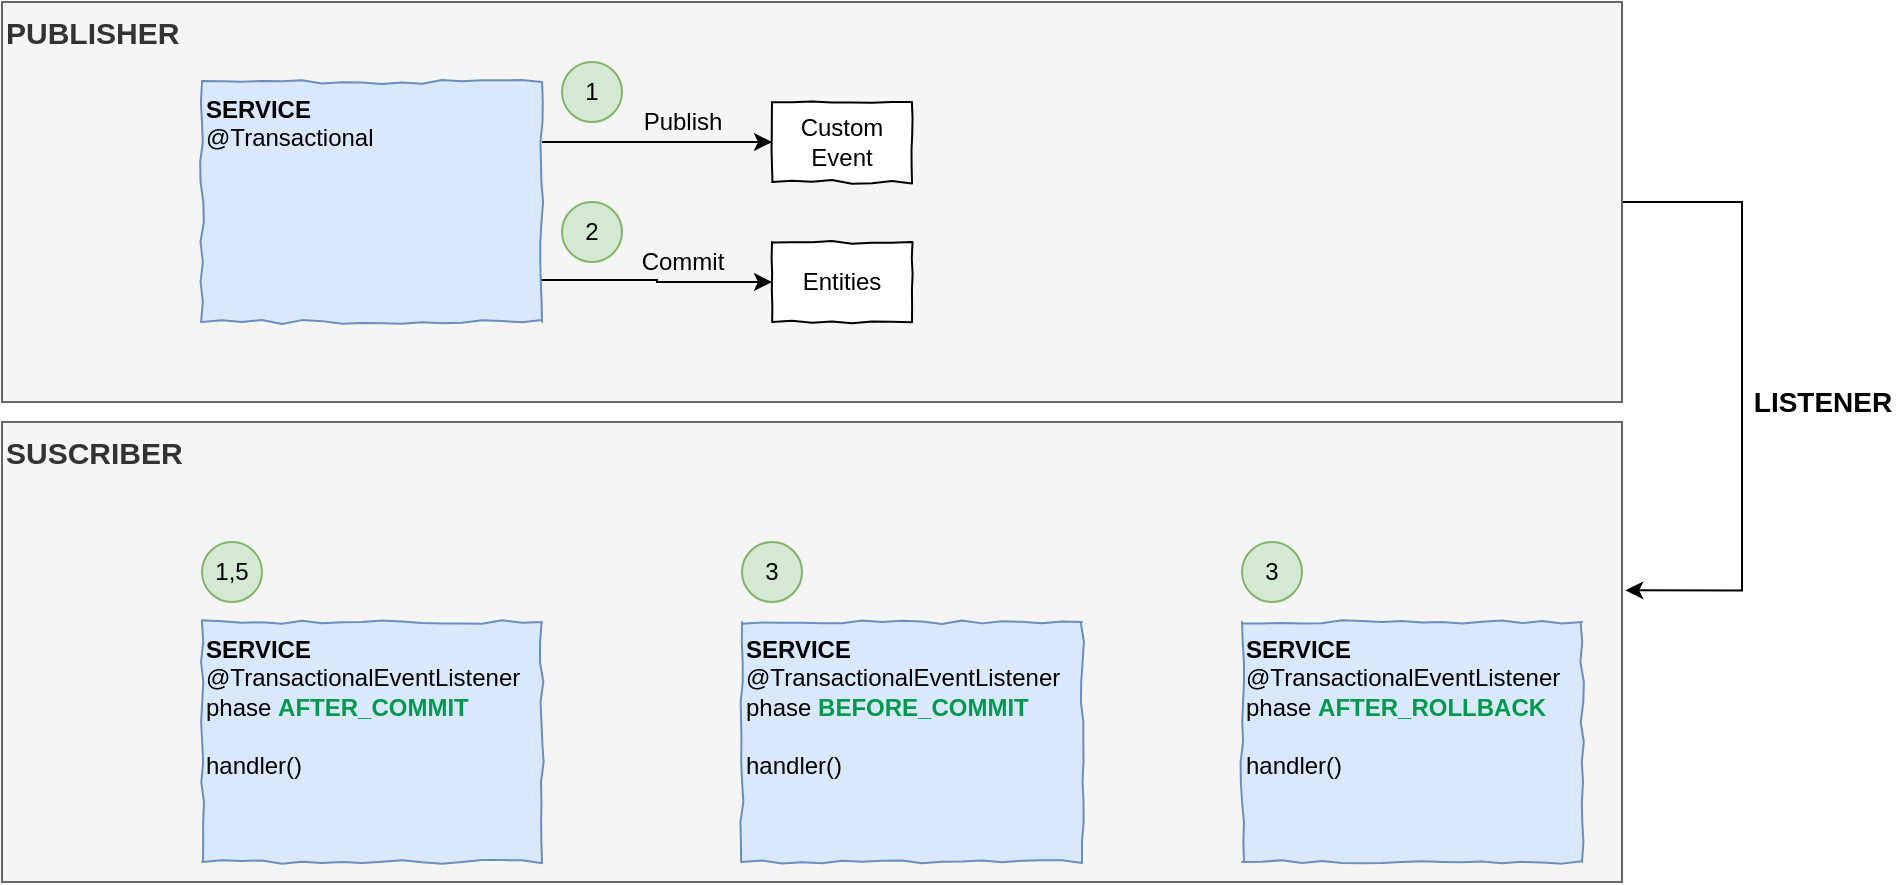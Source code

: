 <mxfile version="24.3.0" type="device" pages="3">
  <diagram id="5My9Dnoa8cWGaW5Ns8pS" name="schéma simplifié">
    <mxGraphModel dx="1050" dy="511" grid="1" gridSize="10" guides="1" tooltips="1" connect="1" arrows="1" fold="1" page="1" pageScale="1" pageWidth="827" pageHeight="1169" math="0" shadow="0">
      <root>
        <mxCell id="0" />
        <mxCell id="1" parent="0" />
        <mxCell id="6fRFTTkgYb_IorAgwNaO-18" style="edgeStyle=orthogonalEdgeStyle;rounded=0;orthogonalLoop=1;jettySize=auto;html=1;exitX=1;exitY=0.5;exitDx=0;exitDy=0;entryX=1.002;entryY=0.366;entryDx=0;entryDy=0;entryPerimeter=0;" parent="1" source="6fRFTTkgYb_IorAgwNaO-17" target="6fRFTTkgYb_IorAgwNaO-15" edge="1">
          <mxGeometry relative="1" as="geometry">
            <Array as="points">
              <mxPoint x="890" y="110" />
              <mxPoint x="890" y="304" />
            </Array>
          </mxGeometry>
        </mxCell>
        <mxCell id="6fRFTTkgYb_IorAgwNaO-17" value="&lt;div align=&quot;left&quot;&gt;&lt;font style=&quot;font-size: 15px&quot;&gt;&lt;b&gt;PUBLISHER&lt;/b&gt;&lt;/font&gt;&lt;/div&gt;" style="rounded=0;whiteSpace=wrap;html=1;fillColor=#f5f5f5;strokeColor=#666666;fontColor=#333333;align=left;verticalAlign=top;" parent="1" vertex="1">
          <mxGeometry x="20" y="10" width="810" height="200" as="geometry" />
        </mxCell>
        <mxCell id="6fRFTTkgYb_IorAgwNaO-15" value="&lt;div align=&quot;left&quot;&gt;&lt;font style=&quot;font-size: 15px&quot;&gt;&lt;b&gt;SUSCRIBER&lt;/b&gt;&lt;/font&gt;&lt;/div&gt;" style="rounded=0;whiteSpace=wrap;html=1;fillColor=#f5f5f5;strokeColor=#666666;fontColor=#333333;align=left;verticalAlign=top;" parent="1" vertex="1">
          <mxGeometry x="20" y="220" width="810" height="230" as="geometry" />
        </mxCell>
        <mxCell id="7iEgPXAXFmDGBgqWLZ2u-3" style="edgeStyle=orthogonalEdgeStyle;rounded=0;orthogonalLoop=1;jettySize=auto;html=1;exitX=1;exitY=0.25;exitDx=0;exitDy=0;" parent="1" source="7iEgPXAXFmDGBgqWLZ2u-1" edge="1">
          <mxGeometry relative="1" as="geometry">
            <mxPoint x="405" y="80" as="targetPoint" />
            <Array as="points" />
            <mxPoint x="335" y="80" as="sourcePoint" />
          </mxGeometry>
        </mxCell>
        <mxCell id="7iEgPXAXFmDGBgqWLZ2u-7" style="edgeStyle=orthogonalEdgeStyle;rounded=0;orthogonalLoop=1;jettySize=auto;html=1;exitX=0.994;exitY=0.825;exitDx=0;exitDy=0;entryX=0;entryY=0.5;entryDx=0;entryDy=0;exitPerimeter=0;" parent="1" source="7iEgPXAXFmDGBgqWLZ2u-1" target="7iEgPXAXFmDGBgqWLZ2u-6" edge="1">
          <mxGeometry relative="1" as="geometry">
            <mxPoint x="339.25" y="149.96" as="sourcePoint" />
          </mxGeometry>
        </mxCell>
        <mxCell id="7iEgPXAXFmDGBgqWLZ2u-1" value="&lt;div&gt;&lt;b&gt;SERVICE&lt;/b&gt;&lt;/div&gt;&lt;div&gt;@Transactional&lt;br&gt;&lt;/div&gt;" style="rounded=0;whiteSpace=wrap;html=1;verticalAlign=top;labelPosition=center;verticalLabelPosition=middle;align=left;comic=1;fillColor=#dae8fc;strokeColor=#6c8ebf;" parent="1" vertex="1">
          <mxGeometry x="120" y="50" width="170" height="120" as="geometry" />
        </mxCell>
        <mxCell id="7iEgPXAXFmDGBgqWLZ2u-4" value="Publish " style="text;html=1;align=center;verticalAlign=middle;resizable=0;points=[];autosize=1;" parent="1" vertex="1">
          <mxGeometry x="330" y="60" width="60" height="20" as="geometry" />
        </mxCell>
        <mxCell id="7iEgPXAXFmDGBgqWLZ2u-5" value="&lt;div align=&quot;center&quot;&gt;Custom&lt;/div&gt;&lt;div align=&quot;center&quot;&gt;Event&lt;/div&gt;" style="rounded=0;whiteSpace=wrap;html=1;comic=1;align=center;" parent="1" vertex="1">
          <mxGeometry x="405" y="60" width="70" height="40" as="geometry" />
        </mxCell>
        <mxCell id="7iEgPXAXFmDGBgqWLZ2u-6" value="Entities" style="rounded=0;whiteSpace=wrap;html=1;comic=1;align=center;" parent="1" vertex="1">
          <mxGeometry x="405" y="130" width="70" height="40" as="geometry" />
        </mxCell>
        <mxCell id="7iEgPXAXFmDGBgqWLZ2u-8" value="Commit" style="text;html=1;align=center;verticalAlign=middle;resizable=0;points=[];autosize=1;" parent="1" vertex="1">
          <mxGeometry x="330" y="130" width="60" height="20" as="geometry" />
        </mxCell>
        <mxCell id="6fRFTTkgYb_IorAgwNaO-1" value="&lt;div&gt;&lt;b&gt;SERVICE&lt;/b&gt;&lt;/div&gt;&lt;div&gt;@TransactionalEventListener&lt;/div&gt;&lt;div&gt;phase &lt;font color=&quot;#00994D&quot;&gt;&lt;b&gt;AFTER_COMMIT&lt;/b&gt;&lt;/font&gt;&lt;/div&gt;&lt;div&gt;&lt;br&gt;&lt;/div&gt;&lt;div&gt;handler()&lt;/div&gt;" style="rounded=0;whiteSpace=wrap;html=1;verticalAlign=top;labelPosition=center;verticalLabelPosition=middle;align=left;comic=1;fillColor=#dae8fc;strokeColor=#6c8ebf;" parent="1" vertex="1">
          <mxGeometry x="120" y="320" width="170" height="120" as="geometry" />
        </mxCell>
        <mxCell id="6fRFTTkgYb_IorAgwNaO-7" value="1" style="ellipse;whiteSpace=wrap;html=1;aspect=fixed;fillColor=#d5e8d4;strokeColor=#82b366;" parent="1" vertex="1">
          <mxGeometry x="300" y="40" width="30" height="30" as="geometry" />
        </mxCell>
        <mxCell id="6fRFTTkgYb_IorAgwNaO-8" value="&lt;div&gt;2&lt;/div&gt;" style="ellipse;whiteSpace=wrap;html=1;aspect=fixed;fillColor=#d5e8d4;strokeColor=#82b366;" parent="1" vertex="1">
          <mxGeometry x="300" y="110" width="30" height="30" as="geometry" />
        </mxCell>
        <mxCell id="6fRFTTkgYb_IorAgwNaO-9" value="&lt;div&gt;&lt;b&gt;SERVICE&lt;/b&gt;&lt;/div&gt;&lt;div&gt;@TransactionalEventListener&lt;/div&gt;&lt;div&gt;phase &lt;font color=&quot;#00994D&quot;&gt;&lt;b&gt;BEFORE_COMMIT&lt;/b&gt;&lt;/font&gt;&lt;/div&gt;&lt;div&gt;&lt;br&gt;&lt;/div&gt;&lt;div&gt;&lt;div&gt;handler()&lt;/div&gt;&lt;/div&gt;" style="rounded=0;whiteSpace=wrap;html=1;verticalAlign=top;labelPosition=center;verticalLabelPosition=middle;align=left;comic=1;fillColor=#dae8fc;strokeColor=#6c8ebf;" parent="1" vertex="1">
          <mxGeometry x="390" y="320" width="170" height="120" as="geometry" />
        </mxCell>
        <mxCell id="6fRFTTkgYb_IorAgwNaO-10" value="&lt;div&gt;&lt;b&gt;SERVICE&lt;/b&gt;&lt;/div&gt;&lt;div&gt;@TransactionalEventListener&lt;/div&gt;&lt;div&gt;phase &lt;b&gt;&lt;font color=&quot;#00994D&quot;&gt;AFTER_ROLLBACK&lt;/font&gt;&lt;/b&gt;&lt;/div&gt;&lt;div&gt;&lt;br&gt;&lt;/div&gt;&lt;div&gt;&lt;div&gt;handler()&lt;/div&gt;&lt;/div&gt;" style="rounded=0;whiteSpace=wrap;html=1;verticalAlign=top;labelPosition=center;verticalLabelPosition=middle;align=left;comic=1;fillColor=#dae8fc;strokeColor=#6c8ebf;" parent="1" vertex="1">
          <mxGeometry x="640" y="320" width="170" height="120" as="geometry" />
        </mxCell>
        <mxCell id="6fRFTTkgYb_IorAgwNaO-11" value="&lt;div&gt;1,5&lt;br&gt;&lt;/div&gt;" style="ellipse;whiteSpace=wrap;html=1;aspect=fixed;fillColor=#d5e8d4;strokeColor=#82b366;" parent="1" vertex="1">
          <mxGeometry x="120" y="280" width="30" height="30" as="geometry" />
        </mxCell>
        <mxCell id="6fRFTTkgYb_IorAgwNaO-12" value="&lt;div&gt;3&lt;br&gt;&lt;/div&gt;" style="ellipse;whiteSpace=wrap;html=1;aspect=fixed;fillColor=#d5e8d4;strokeColor=#82b366;" parent="1" vertex="1">
          <mxGeometry x="390" y="280" width="30" height="30" as="geometry" />
        </mxCell>
        <mxCell id="6fRFTTkgYb_IorAgwNaO-13" value="&lt;div&gt;3&lt;/div&gt;" style="ellipse;whiteSpace=wrap;html=1;aspect=fixed;fillColor=#d5e8d4;strokeColor=#82b366;" parent="1" vertex="1">
          <mxGeometry x="640" y="280" width="30" height="30" as="geometry" />
        </mxCell>
        <mxCell id="6fRFTTkgYb_IorAgwNaO-19" value="&lt;b&gt;&lt;font style=&quot;font-size: 14px&quot;&gt;LISTENER&lt;/font&gt;&lt;/b&gt;" style="text;html=1;align=center;verticalAlign=middle;resizable=0;points=[];autosize=1;" parent="1" vertex="1">
          <mxGeometry x="890" y="200" width="80" height="20" as="geometry" />
        </mxCell>
      </root>
    </mxGraphModel>
  </diagram>
  <diagram id="5aIdGscZxG9Mw_xRE3N1" name="schéma commons">
    <mxGraphModel dx="1877" dy="1680" grid="1" gridSize="10" guides="1" tooltips="1" connect="1" arrows="1" fold="1" page="1" pageScale="1" pageWidth="827" pageHeight="1169" math="0" shadow="0">
      <root>
        <mxCell id="Co6emxiKnrxvNXTTKmmr-0" />
        <mxCell id="Co6emxiKnrxvNXTTKmmr-1" parent="Co6emxiKnrxvNXTTKmmr-0" />
        <mxCell id="OpwPwvEnd3jWnngs8sU8-46" value="Ce sont les développeurs qui gèrent" style="html=1;fontSize=27;align=left;verticalAlign=top;fillColor=#f8cecc;strokeColor=#b85450;comic=1;" parent="Co6emxiKnrxvNXTTKmmr-1" vertex="1">
          <mxGeometry x="-630" y="-140" width="1640" height="1000" as="geometry" />
        </mxCell>
        <mxCell id="OpwPwvEnd3jWnngs8sU8-66" value="Projet Git 2" style="html=1;startSize=26;strokeColor=#6c8ebf;fillColor=#dae8fc;fontSize=24;align=left;verticalAlign=top;" parent="Co6emxiKnrxvNXTTKmmr-1" vertex="1">
          <mxGeometry x="50" y="-100" width="930" height="950" as="geometry" />
        </mxCell>
        <mxCell id="OpwPwvEnd3jWnngs8sU8-47" value="" style="group;comic=1;" parent="Co6emxiKnrxvNXTTKmmr-1" vertex="1" connectable="0">
          <mxGeometry x="500" y="450" width="450" height="390" as="geometry" />
        </mxCell>
        <mxCell id="OpwPwvEnd3jWnngs8sU8-44" value="&lt;div style=&quot;font-size: 24px;&quot; align=&quot;left&quot;&gt;C&#39;est Spring qui gère&lt;br style=&quot;font-size: 24px;&quot;&gt;&lt;/div&gt;" style="html=1;fontSize=24;align=left;verticalAlign=top;fillColor=#d5e8d4;strokeColor=#82b366;comic=1;" parent="OpwPwvEnd3jWnngs8sU8-47" vertex="1">
          <mxGeometry width="450" height="390" as="geometry" />
        </mxCell>
        <mxCell id="OpwPwvEnd3jWnngs8sU8-43" value="" style="group;comic=1;" parent="OpwPwvEnd3jWnngs8sU8-47" vertex="1" connectable="0">
          <mxGeometry x="40" y="50" width="400" height="309" as="geometry" />
        </mxCell>
        <mxCell id="OpwPwvEnd3jWnngs8sU8-3" value="subscriber" style="rounded=0;whiteSpace=wrap;html=1;fontSize=14;align=center;verticalAlign=top;fillColor=#fff2cc;strokeColor=#d6b656;comic=1;" parent="OpwPwvEnd3jWnngs8sU8-43" vertex="1">
          <mxGeometry width="400" height="309" as="geometry" />
        </mxCell>
        <mxCell id="OpwPwvEnd3jWnngs8sU8-9" value="EventSubscriberService" style="swimlane;fontStyle=1;align=center;verticalAlign=top;childLayout=stackLayout;horizontal=1;startSize=26;horizontalStack=0;resizeParent=1;resizeParentMax=0;resizeLast=0;collapsible=1;marginBottom=0;fontSize=14;fillColor=#dae8fc;strokeColor=#6c8ebf;comic=1;" parent="OpwPwvEnd3jWnngs8sU8-43" vertex="1">
          <mxGeometry x="30" y="53" width="340" height="182" as="geometry" />
        </mxCell>
        <mxCell id="OpwPwvEnd3jWnngs8sU8-12" value="+ handler(ConsumerSpringEvent event): void" style="text;strokeColor=#9673a6;fillColor=#e1d5e7;align=left;verticalAlign=top;spacingLeft=4;spacingRight=4;overflow=hidden;rotatable=0;points=[[0,0.5],[1,0.5]];portConstraint=eastwest;comic=1;" parent="OpwPwvEnd3jWnngs8sU8-9" vertex="1">
          <mxGeometry y="26" width="340" height="26" as="geometry" />
        </mxCell>
        <mxCell id="OpwPwvEnd3jWnngs8sU8-13" value="+ handler(FunctionSpringEvent event): void" style="text;strokeColor=#9673a6;fillColor=#e1d5e7;align=left;verticalAlign=top;spacingLeft=4;spacingRight=4;overflow=hidden;rotatable=0;points=[[0,0.5],[1,0.5]];portConstraint=eastwest;comic=1;" parent="OpwPwvEnd3jWnngs8sU8-9" vertex="1">
          <mxGeometry y="52" width="340" height="26" as="geometry" />
        </mxCell>
        <mxCell id="OpwPwvEnd3jWnngs8sU8-14" value="+ handler(SupplierSpringEvent event): Object" style="text;strokeColor=#9673a6;fillColor=#e1d5e7;align=left;verticalAlign=top;spacingLeft=4;spacingRight=4;overflow=hidden;rotatable=0;points=[[0,0.5],[1,0.5]];portConstraint=eastwest;comic=1;" parent="OpwPwvEnd3jWnngs8sU8-9" vertex="1">
          <mxGeometry y="78" width="340" height="26" as="geometry" />
        </mxCell>
        <mxCell id="OpwPwvEnd3jWnngs8sU8-15" value="- executeTask(ConsumerSpringTask event): void" style="text;strokeColor=#9673a6;fillColor=#e1d5e7;align=left;verticalAlign=top;spacingLeft=4;spacingRight=4;overflow=hidden;rotatable=0;points=[[0,0.5],[1,0.5]];portConstraint=eastwest;comic=1;" parent="OpwPwvEnd3jWnngs8sU8-9" vertex="1">
          <mxGeometry y="104" width="340" height="26" as="geometry" />
        </mxCell>
        <mxCell id="OpwPwvEnd3jWnngs8sU8-16" value="- executeTask(FunctionSpringTask event): T" style="text;strokeColor=#9673a6;fillColor=#e1d5e7;align=left;verticalAlign=top;spacingLeft=4;spacingRight=4;overflow=hidden;rotatable=0;points=[[0,0.5],[1,0.5]];portConstraint=eastwest;comic=1;" parent="OpwPwvEnd3jWnngs8sU8-9" vertex="1">
          <mxGeometry y="130" width="340" height="26" as="geometry" />
        </mxCell>
        <mxCell id="OpwPwvEnd3jWnngs8sU8-18" value="- executeTask(SupplierSpringTask event): T" style="text;strokeColor=#9673a6;fillColor=#e1d5e7;align=left;verticalAlign=top;spacingLeft=4;spacingRight=4;overflow=hidden;rotatable=0;points=[[0,0.5],[1,0.5]];portConstraint=eastwest;comic=1;" parent="OpwPwvEnd3jWnngs8sU8-9" vertex="1">
          <mxGeometry y="156" width="340" height="26" as="geometry" />
        </mxCell>
        <mxCell id="OpwPwvEnd3jWnngs8sU8-45" value="" style="group;comic=1;" parent="Co6emxiKnrxvNXTTKmmr-1" vertex="1" connectable="0">
          <mxGeometry x="80" y="470" width="400" height="260" as="geometry" />
        </mxCell>
        <mxCell id="OpwPwvEnd3jWnngs8sU8-42" value="" style="group;comic=1;" parent="OpwPwvEnd3jWnngs8sU8-45" vertex="1" connectable="0">
          <mxGeometry y="-10" width="400" height="270" as="geometry" />
        </mxCell>
        <mxCell id="OpwPwvEnd3jWnngs8sU8-1" value="&lt;div&gt;publisher&lt;/div&gt;" style="rounded=0;whiteSpace=wrap;html=1;fontSize=14;align=center;verticalAlign=top;fillColor=#fff2cc;strokeColor=#d6b656;comic=1;" parent="OpwPwvEnd3jWnngs8sU8-42" vertex="1">
          <mxGeometry width="400" height="180" as="geometry" />
        </mxCell>
        <mxCell id="OpwPwvEnd3jWnngs8sU8-5" value="EventPublisherService" style="swimlane;fontStyle=1;align=center;verticalAlign=top;childLayout=stackLayout;horizontal=1;startSize=26;horizontalStack=0;resizeParent=1;resizeParentMax=0;resizeLast=0;collapsible=1;marginBottom=0;fontSize=14;fillColor=#dae8fc;strokeColor=#6c8ebf;comic=1;" parent="OpwPwvEnd3jWnngs8sU8-42" vertex="1">
          <mxGeometry x="60" y="55.038" width="270" height="80" as="geometry" />
        </mxCell>
        <mxCell id="OpwPwvEnd3jWnngs8sU8-6" value="+ eventPublisher: ApplicationEventPublisher" style="text;strokeColor=#666666;fillColor=#f5f5f5;align=left;verticalAlign=top;spacingLeft=4;spacingRight=4;overflow=hidden;rotatable=0;points=[[0,0.5],[1,0.5]];portConstraint=eastwest;fontStyle=0;fontColor=#333333;comic=1;" parent="OpwPwvEnd3jWnngs8sU8-5" vertex="1">
          <mxGeometry y="26" width="270" height="27.0" as="geometry" />
        </mxCell>
        <mxCell id="OpwPwvEnd3jWnngs8sU8-8" value="+ publish(AbstractSpringEvent event): void" style="text;strokeColor=#9673a6;fillColor=#e1d5e7;align=left;verticalAlign=top;spacingLeft=4;spacingRight=4;overflow=hidden;rotatable=0;points=[[0,0.5],[1,0.5]];portConstraint=eastwest;comic=1;" parent="OpwPwvEnd3jWnngs8sU8-5" vertex="1">
          <mxGeometry y="53" width="270" height="27.0" as="geometry" />
        </mxCell>
        <mxCell id="OpwPwvEnd3jWnngs8sU8-41" value="" style="group;comic=1;" parent="Co6emxiKnrxvNXTTKmmr-1" vertex="1" connectable="0">
          <mxGeometry x="80" y="-40" width="870" height="550" as="geometry" />
        </mxCell>
        <mxCell id="OpwPwvEnd3jWnngs8sU8-20" value="event" style="rounded=0;whiteSpace=wrap;html=1;fontSize=14;align=center;verticalAlign=top;fillColor=#fff2cc;strokeColor=#d6b656;comic=1;" parent="OpwPwvEnd3jWnngs8sU8-41" vertex="1">
          <mxGeometry y="20" width="870" height="450" as="geometry" />
        </mxCell>
        <mxCell id="OpwPwvEnd3jWnngs8sU8-21" value="&lt;div align=&quot;center&quot;&gt;commons&lt;/div&gt;" style="rounded=0;whiteSpace=wrap;html=1;fontSize=14;align=center;verticalAlign=top;comic=1;" parent="OpwPwvEnd3jWnngs8sU8-41" vertex="1">
          <mxGeometry x="22.895" y="80" width="824.211" height="210" as="geometry" />
        </mxCell>
        <mxCell id="OpwPwvEnd3jWnngs8sU8-28" value="ConsumerSpringEvent" style="swimlane;fontStyle=1;align=center;verticalAlign=top;childLayout=stackLayout;horizontal=1;startSize=31;horizontalStack=0;resizeParent=1;resizeParentMax=0;resizeLast=0;collapsible=1;marginBottom=0;fontSize=14;fillColor=#dae8fc;strokeColor=#6c8ebf;comic=1;" parent="OpwPwvEnd3jWnngs8sU8-41" vertex="1">
          <mxGeometry x="57.237" y="350" width="228.947" height="83" as="geometry" />
        </mxCell>
        <mxCell id="OpwPwvEnd3jWnngs8sU8-29" value="task: Consumer" style="text;strokeColor=#666666;fillColor=#f5f5f5;align=left;verticalAlign=top;spacingLeft=4;spacingRight=4;overflow=hidden;rotatable=0;points=[[0,0.5],[1,0.5]];portConstraint=eastwest;fontColor=#333333;comic=1;" parent="OpwPwvEnd3jWnngs8sU8-28" vertex="1">
          <mxGeometry y="31" width="228.947" height="26" as="geometry" />
        </mxCell>
        <mxCell id="OpwPwvEnd3jWnngs8sU8-30" value="data: SpringEventData" style="text;strokeColor=#666666;fillColor=#f5f5f5;align=left;verticalAlign=top;spacingLeft=4;spacingRight=4;overflow=hidden;rotatable=0;points=[[0,0.5],[1,0.5]];portConstraint=eastwest;fontColor=#333333;comic=1;" parent="OpwPwvEnd3jWnngs8sU8-28" vertex="1">
          <mxGeometry y="57" width="228.947" height="26" as="geometry" />
        </mxCell>
        <mxCell id="OpwPwvEnd3jWnngs8sU8-33" value="FunctionSpringEvent" style="swimlane;fontStyle=1;align=center;verticalAlign=top;childLayout=stackLayout;horizontal=1;startSize=31;horizontalStack=0;resizeParent=1;resizeParentMax=0;resizeLast=0;collapsible=1;marginBottom=0;fontSize=14;fillColor=#dae8fc;strokeColor=#6c8ebf;comic=1;" parent="OpwPwvEnd3jWnngs8sU8-41" vertex="1">
          <mxGeometry x="320.526" y="350" width="228.947" height="83" as="geometry" />
        </mxCell>
        <mxCell id="OpwPwvEnd3jWnngs8sU8-34" value="task: Function" style="text;strokeColor=#666666;fillColor=#f5f5f5;align=left;verticalAlign=top;spacingLeft=4;spacingRight=4;overflow=hidden;rotatable=0;points=[[0,0.5],[1,0.5]];portConstraint=eastwest;fontColor=#333333;comic=1;" parent="OpwPwvEnd3jWnngs8sU8-33" vertex="1">
          <mxGeometry y="31" width="228.947" height="26" as="geometry" />
        </mxCell>
        <mxCell id="OpwPwvEnd3jWnngs8sU8-35" value="data: SpringEventData" style="text;strokeColor=#666666;fillColor=#f5f5f5;align=left;verticalAlign=top;spacingLeft=4;spacingRight=4;overflow=hidden;rotatable=0;points=[[0,0.5],[1,0.5]];portConstraint=eastwest;fontColor=#333333;comic=1;" parent="OpwPwvEnd3jWnngs8sU8-33" vertex="1">
          <mxGeometry y="57" width="228.947" height="26" as="geometry" />
        </mxCell>
        <mxCell id="OpwPwvEnd3jWnngs8sU8-37" value="SupplierSpringEvent" style="swimlane;fontStyle=1;align=center;verticalAlign=top;childLayout=stackLayout;horizontal=1;startSize=31;horizontalStack=0;resizeParent=1;resizeParentMax=0;resizeLast=0;collapsible=1;marginBottom=0;fontSize=14;fillColor=#dae8fc;strokeColor=#6c8ebf;comic=1;" parent="OpwPwvEnd3jWnngs8sU8-41" vertex="1">
          <mxGeometry x="583.816" y="350" width="228.947" height="57" as="geometry" />
        </mxCell>
        <mxCell id="OpwPwvEnd3jWnngs8sU8-38" value="task: Supplier" style="text;strokeColor=#666666;fillColor=#f5f5f5;align=left;verticalAlign=top;spacingLeft=4;spacingRight=4;overflow=hidden;rotatable=0;points=[[0,0.5],[1,0.5]];portConstraint=eastwest;fontColor=#333333;comic=1;" parent="OpwPwvEnd3jWnngs8sU8-37" vertex="1">
          <mxGeometry y="31" width="228.947" height="26" as="geometry" />
        </mxCell>
        <mxCell id="OpwPwvEnd3jWnngs8sU8-26" value="AbstractSpringEvent" style="swimlane;fontStyle=3;align=center;verticalAlign=top;childLayout=stackLayout;horizontal=1;startSize=31;horizontalStack=0;resizeParent=1;resizeParentMax=0;resizeLast=0;collapsible=1;marginBottom=0;fontSize=14;fillColor=#dae8fc;strokeColor=#6c8ebf;comic=1;" parent="OpwPwvEnd3jWnngs8sU8-41" vertex="1">
          <mxGeometry x="320.526" y="210" width="228.947" height="57" as="geometry" />
        </mxCell>
        <mxCell id="OpwPwvEnd3jWnngs8sU8-27" value="readyToPublish: boolean" style="text;strokeColor=#666666;fillColor=#f5f5f5;align=left;verticalAlign=top;spacingLeft=4;spacingRight=4;overflow=hidden;rotatable=0;points=[[0,0.5],[1,0.5]];portConstraint=eastwest;fontColor=#333333;comic=1;" parent="OpwPwvEnd3jWnngs8sU8-26" vertex="1">
          <mxGeometry y="31" width="228.947" height="26" as="geometry" />
        </mxCell>
        <mxCell id="OpwPwvEnd3jWnngs8sU8-32" style="edgeStyle=orthogonalEdgeStyle;rounded=0;orthogonalLoop=1;jettySize=auto;html=1;exitX=0.5;exitY=0;exitDx=0;exitDy=0;fontSize=14;endArrow=block;endFill=0;comic=1;" parent="OpwPwvEnd3jWnngs8sU8-41" source="OpwPwvEnd3jWnngs8sU8-28" target="OpwPwvEnd3jWnngs8sU8-27" edge="1">
          <mxGeometry relative="1" as="geometry">
            <mxPoint x="286.184" y="270.0" as="targetPoint" />
          </mxGeometry>
        </mxCell>
        <mxCell id="OpwPwvEnd3jWnngs8sU8-36" style="edgeStyle=orthogonalEdgeStyle;rounded=0;orthogonalLoop=1;jettySize=auto;html=1;exitX=0.25;exitY=0;exitDx=0;exitDy=0;entryX=0.352;entryY=1;entryDx=0;entryDy=0;entryPerimeter=0;endArrow=block;endFill=0;fontSize=14;comic=1;" parent="OpwPwvEnd3jWnngs8sU8-41" source="OpwPwvEnd3jWnngs8sU8-33" target="OpwPwvEnd3jWnngs8sU8-27" edge="1">
          <mxGeometry relative="1" as="geometry" />
        </mxCell>
        <mxCell id="OpwPwvEnd3jWnngs8sU8-40" style="edgeStyle=orthogonalEdgeStyle;rounded=0;orthogonalLoop=1;jettySize=auto;html=1;exitX=0.5;exitY=0;exitDx=0;exitDy=0;entryX=1;entryY=0.5;entryDx=0;entryDy=0;endArrow=block;endFill=0;fontSize=14;comic=1;" parent="OpwPwvEnd3jWnngs8sU8-41" source="OpwPwvEnd3jWnngs8sU8-37" target="OpwPwvEnd3jWnngs8sU8-27" edge="1">
          <mxGeometry relative="1" as="geometry" />
        </mxCell>
        <mxCell id="OpwPwvEnd3jWnngs8sU8-22" value="&quot;interface&quot; &#xa;SpringEventData" style="swimlane;fontStyle=3;align=center;verticalAlign=top;childLayout=stackLayout;horizontal=1;startSize=50;horizontalStack=0;resizeParent=1;resizeParentMax=0;resizeLast=0;collapsible=1;marginBottom=0;fontSize=14;fillColor=#dae8fc;strokeColor=#6c8ebf;comic=1;" parent="OpwPwvEnd3jWnngs8sU8-41" vertex="1">
          <mxGeometry x="320.53" y="116.5" width="228.95" height="43.5" as="geometry" />
        </mxCell>
        <mxCell id="OpwPwvEnd3jWnngs8sU8-91" value="&lt;font style=&quot;font-size: 15px&quot;&gt;stockera les données&lt;br&gt;&lt;/font&gt;" style="shape=note;whiteSpace=wrap;html=1;size=14;verticalAlign=top;align=left;spacingTop=-6;startSize=26;strokeColor=#d79b00;fillColor=#ffe6cc;fontSize=27;" parent="OpwPwvEnd3jWnngs8sU8-41" vertex="1">
          <mxGeometry x="580" y="116.5" width="160" height="38" as="geometry" />
        </mxCell>
        <mxCell id="Szf7fjWrY__qaz3yzs8V-0" style="edgeStyle=orthogonalEdgeStyle;rounded=0;comic=1;jumpSize=12;orthogonalLoop=1;jettySize=auto;html=1;exitX=0;exitY=0.5;exitDx=0;exitDy=0;entryX=0;entryY=0.5;entryDx=0;entryDy=0;dashed=1;startSize=26;endArrow=diamondThin;endFill=0;strokeWidth=2;fontSize=27;" parent="OpwPwvEnd3jWnngs8sU8-41" source="OpwPwvEnd3jWnngs8sU8-30" target="OpwPwvEnd3jWnngs8sU8-22" edge="1">
          <mxGeometry relative="1" as="geometry" />
        </mxCell>
        <mxCell id="Szf7fjWrY__qaz3yzs8V-1" style="edgeStyle=orthogonalEdgeStyle;rounded=0;comic=1;jumpSize=12;orthogonalLoop=1;jettySize=auto;html=1;exitX=1;exitY=0.5;exitDx=0;exitDy=0;entryX=1;entryY=0.5;entryDx=0;entryDy=0;dashed=1;startSize=26;endArrow=diamondThin;endFill=0;strokeWidth=2;fontSize=27;" parent="OpwPwvEnd3jWnngs8sU8-41" source="OpwPwvEnd3jWnngs8sU8-35" target="OpwPwvEnd3jWnngs8sU8-22" edge="1">
          <mxGeometry relative="1" as="geometry" />
        </mxCell>
        <mxCell id="OpwPwvEnd3jWnngs8sU8-70" value="Projet Git 1" style="html=1;startSize=26;strokeColor=#6c8ebf;fillColor=#dae8fc;fontSize=24;align=left;verticalAlign=top;" parent="Co6emxiKnrxvNXTTKmmr-1" vertex="1">
          <mxGeometry x="-610" y="-100" width="630" height="620" as="geometry" />
        </mxCell>
        <mxCell id="OpwPwvEnd3jWnngs8sU8-68" value="" style="group" parent="Co6emxiKnrxvNXTTKmmr-1" vertex="1" connectable="0">
          <mxGeometry x="-600" y="-50" width="610" height="550" as="geometry" />
        </mxCell>
        <mxCell id="OpwPwvEnd3jWnngs8sU8-50" value="&lt;div&gt;microservice&lt;/div&gt;" style="rounded=0;whiteSpace=wrap;html=1;fontSize=14;align=center;verticalAlign=top;fillColor=#fff2cc;strokeColor=#d6b656;comic=1;" parent="OpwPwvEnd3jWnngs8sU8-68" vertex="1">
          <mxGeometry width="610" height="550" as="geometry" />
        </mxCell>
        <mxCell id="OpwPwvEnd3jWnngs8sU8-54" value="&lt;div&gt;&lt;div&gt;service&lt;/div&gt;&lt;/div&gt;" style="rounded=0;whiteSpace=wrap;html=1;fontSize=14;align=left;verticalAlign=top;comic=1;" parent="OpwPwvEnd3jWnngs8sU8-68" vertex="1">
          <mxGeometry x="15.25" y="30" width="574.75" height="150" as="geometry" />
        </mxCell>
        <mxCell id="OpwPwvEnd3jWnngs8sU8-64" value="&lt;div&gt;&lt;div&gt;&lt;b&gt;transactionevent&lt;/b&gt;&lt;/div&gt;&lt;/div&gt;" style="rounded=0;whiteSpace=wrap;html=1;fontSize=14;align=left;verticalAlign=top;comic=1;" parent="OpwPwvEnd3jWnngs8sU8-68" vertex="1">
          <mxGeometry x="15.25" y="220" width="574.75" height="190" as="geometry" />
        </mxCell>
        <mxCell id="OpwPwvEnd3jWnngs8sU8-51" value="ProductOrderOlivEventService" style="swimlane;fontStyle=1;align=center;verticalAlign=top;childLayout=stackLayout;horizontal=1;startSize=26;horizontalStack=0;resizeParent=1;resizeParentMax=0;resizeLast=0;collapsible=1;marginBottom=0;fontSize=14;fillColor=#dae8fc;strokeColor=#6c8ebf;comic=1;" parent="Co6emxiKnrxvNXTTKmmr-1" vertex="1">
          <mxGeometry x="-540" y="30" width="270" height="78" as="geometry" />
        </mxCell>
        <mxCell id="OpwPwvEnd3jWnngs8sU8-52" value="+ eventPublisher: ApplicationEventPublisher" style="text;strokeColor=#666666;fillColor=#f5f5f5;align=left;verticalAlign=top;spacingLeft=4;spacingRight=4;overflow=hidden;rotatable=0;points=[[0,0.5],[1,0.5]];portConstraint=eastwest;fontStyle=0;fontColor=#333333;comic=1;" parent="OpwPwvEnd3jWnngs8sU8-51" vertex="1">
          <mxGeometry y="26" width="270" height="26" as="geometry" />
        </mxCell>
        <mxCell id="OpwPwvEnd3jWnngs8sU8-53" value="+ publish(AbstractSpringEvent event): void" style="text;strokeColor=#9673a6;fillColor=#e1d5e7;align=left;verticalAlign=top;spacingLeft=4;spacingRight=4;overflow=hidden;rotatable=0;points=[[0,0.5],[1,0.5]];portConstraint=eastwest;comic=1;" parent="OpwPwvEnd3jWnngs8sU8-51" vertex="1">
          <mxGeometry y="52" width="270" height="26" as="geometry" />
        </mxCell>
        <mxCell id="OpwPwvEnd3jWnngs8sU8-79" value="ExampleEventService" style="swimlane;fontStyle=1;align=center;verticalAlign=top;childLayout=stackLayout;horizontal=1;startSize=26;horizontalStack=0;resizeParent=1;resizeParentMax=0;resizeLast=0;collapsible=1;marginBottom=0;fontSize=14;fillColor=#dae8fc;strokeColor=#6c8ebf;comic=1;" parent="Co6emxiKnrxvNXTTKmmr-1" vertex="1">
          <mxGeometry x="-540" y="30" width="270" height="78" as="geometry" />
        </mxCell>
        <mxCell id="OpwPwvEnd3jWnngs8sU8-80" value="+ eventPublisherService: EventPublisherService" style="text;strokeColor=#666666;fillColor=#f5f5f5;align=left;verticalAlign=top;spacingLeft=4;spacingRight=4;overflow=hidden;rotatable=0;points=[[0,0.5],[1,0.5]];portConstraint=eastwest;fontStyle=0;fontColor=#333333;comic=1;" parent="OpwPwvEnd3jWnngs8sU8-79" vertex="1">
          <mxGeometry y="26" width="270" height="26" as="geometry" />
        </mxCell>
        <mxCell id="OpwPwvEnd3jWnngs8sU8-81" value="+ consumeEvent(Event event): void" style="text;strokeColor=#9673a6;fillColor=#e1d5e7;align=left;verticalAlign=top;spacingLeft=4;spacingRight=4;overflow=hidden;rotatable=0;points=[[0,0.5],[1,0.5]];portConstraint=eastwest;comic=1;" parent="OpwPwvEnd3jWnngs8sU8-79" vertex="1">
          <mxGeometry y="52" width="270" height="26" as="geometry" />
        </mxCell>
        <mxCell id="OpwPwvEnd3jWnngs8sU8-89" style="edgeStyle=orthogonalEdgeStyle;rounded=0;comic=1;orthogonalLoop=1;jettySize=auto;html=1;entryX=0;entryY=0.25;entryDx=0;entryDy=0;dashed=1;startSize=26;endArrow=block;endFill=0;fontSize=14;strokeWidth=2;" parent="Co6emxiKnrxvNXTTKmmr-1" target="OpwPwvEnd3jWnngs8sU8-22" edge="1">
          <mxGeometry relative="1" as="geometry">
            <mxPoint x="-270" y="220" as="sourcePoint" />
            <Array as="points">
              <mxPoint x="30" y="220" />
              <mxPoint x="30" y="87" />
            </Array>
          </mxGeometry>
        </mxCell>
        <mxCell id="OpwPwvEnd3jWnngs8sU8-82" value="CustCatSpringEventDataExample" style="swimlane;fontStyle=1;align=center;verticalAlign=top;childLayout=stackLayout;horizontal=1;startSize=26;horizontalStack=0;resizeParent=1;resizeParentMax=0;resizeLast=0;collapsible=1;marginBottom=0;fontSize=14;fillColor=#dae8fc;strokeColor=#6c8ebf;comic=1;" parent="Co6emxiKnrxvNXTTKmmr-1" vertex="1">
          <mxGeometry x="-560" y="210" width="290" height="104" as="geometry" />
        </mxCell>
        <mxCell id="OpwPwvEnd3jWnngs8sU8-83" value="+ event: Event" style="text;strokeColor=#666666;fillColor=#f5f5f5;align=left;verticalAlign=top;spacingLeft=4;spacingRight=4;overflow=hidden;rotatable=0;points=[[0,0.5],[1,0.5]];portConstraint=eastwest;fontStyle=0;fontColor=#333333;comic=1;" parent="OpwPwvEnd3jWnngs8sU8-82" vertex="1">
          <mxGeometry y="26" width="290" height="26" as="geometry" />
        </mxCell>
        <mxCell id="OpwPwvEnd3jWnngs8sU8-85" value="+ session: UserSession" style="text;strokeColor=#666666;fillColor=#f5f5f5;align=left;verticalAlign=top;spacingLeft=4;spacingRight=4;overflow=hidden;rotatable=0;points=[[0,0.5],[1,0.5]];portConstraint=eastwest;fontStyle=0;fontColor=#333333;comic=1;" parent="OpwPwvEnd3jWnngs8sU8-82" vertex="1">
          <mxGeometry y="52" width="290" height="26" as="geometry" />
        </mxCell>
        <mxCell id="OpwPwvEnd3jWnngs8sU8-86" value="+ size: int" style="text;strokeColor=#666666;fillColor=#f5f5f5;align=left;verticalAlign=top;spacingLeft=4;spacingRight=4;overflow=hidden;rotatable=0;points=[[0,0.5],[1,0.5]];portConstraint=eastwest;fontStyle=0;fontColor=#333333;comic=1;" parent="OpwPwvEnd3jWnngs8sU8-82" vertex="1">
          <mxGeometry y="78" width="290" height="26" as="geometry" />
        </mxCell>
        <mxCell id="OpwPwvEnd3jWnngs8sU8-90" style="edgeStyle=orthogonalEdgeStyle;rounded=0;comic=1;orthogonalLoop=1;jettySize=auto;html=1;exitX=1;exitY=0.5;exitDx=0;exitDy=0;entryX=0;entryY=0.25;entryDx=0;entryDy=0;dashed=1;startSize=26;endArrow=diamondThin;endFill=0;fontSize=14;jumpSize=8;strokeWidth=2;" parent="Co6emxiKnrxvNXTTKmmr-1" source="OpwPwvEnd3jWnngs8sU8-80" target="OpwPwvEnd3jWnngs8sU8-5" edge="1">
          <mxGeometry relative="1" as="geometry">
            <Array as="points">
              <mxPoint x="40" y="69" />
              <mxPoint x="40" y="535" />
            </Array>
          </mxGeometry>
        </mxCell>
      </root>
    </mxGraphModel>
  </diagram>
  <diagram id="EE_JcrPLt_BR_QPKVc0e" name="schéma detaillé">
    <mxGraphModel dx="1050" dy="511" grid="1" gridSize="10" guides="1" tooltips="1" connect="1" arrows="1" fold="1" page="1" pageScale="1" pageWidth="827" pageHeight="1169" math="0" shadow="0">
      <root>
        <mxCell id="4rvaiBN1-Ow3VZEla_yH-0" />
        <mxCell id="4rvaiBN1-Ow3VZEla_yH-1" parent="4rvaiBN1-Ow3VZEla_yH-0" />
        <mxCell id="aNpT59T1uVsxi9v_cgoB-1" value="" style="endArrow=none;html=1;entryX=0.5;entryY=1;entryDx=0;entryDy=0;" parent="4rvaiBN1-Ow3VZEla_yH-1" edge="1">
          <mxGeometry width="50" height="50" relative="1" as="geometry">
            <mxPoint x="1090" y="890" as="sourcePoint" />
            <mxPoint x="1087.0" y="100" as="targetPoint" />
          </mxGeometry>
        </mxCell>
        <mxCell id="muat7S14lQZmDtNwSSyC-61" value="" style="endArrow=none;dashed=1;html=1;fontSize=14;entryX=-0.447;entryY=0.683;entryDx=0;entryDy=0;entryPerimeter=0;exitX=0;exitY=0.699;exitDx=0;exitDy=0;exitPerimeter=0;" parent="4rvaiBN1-Ow3VZEla_yH-1" edge="1">
          <mxGeometry width="50" height="50" relative="1" as="geometry">
            <mxPoint x="290" y="595.37" as="sourcePoint" />
            <mxPoint x="575.53" y="594.8" as="targetPoint" />
          </mxGeometry>
        </mxCell>
        <mxCell id="muat7S14lQZmDtNwSSyC-60" value="" style="endArrow=none;dashed=1;html=1;fontSize=14;entryX=-0.388;entryY=1.054;entryDx=0;entryDy=0;entryPerimeter=0;exitX=1.171;exitY=0.64;exitDx=0;exitDy=0;exitPerimeter=0;" parent="4rvaiBN1-Ow3VZEla_yH-1" edge="1">
          <mxGeometry width="50" height="50" relative="1" as="geometry">
            <mxPoint x="580.29" y="588" as="sourcePoint" />
            <mxPoint x="829.7" y="588.16" as="targetPoint" />
          </mxGeometry>
        </mxCell>
        <mxCell id="muat7S14lQZmDtNwSSyC-14" value="" style="rounded=0;whiteSpace=wrap;html=1;" parent="4rvaiBN1-Ow3VZEla_yH-1" vertex="1">
          <mxGeometry x="580" y="190" width="10" height="410" as="geometry" />
        </mxCell>
        <mxCell id="4rvaiBN1-Ow3VZEla_yH-2" value="EventService" style="rounded=0;whiteSpace=wrap;html=1;" parent="4rvaiBN1-Ow3VZEla_yH-1" vertex="1">
          <mxGeometry x="500" y="40" width="170" height="60" as="geometry" />
        </mxCell>
        <mxCell id="4rvaiBN1-Ow3VZEla_yH-3" value="" style="endArrow=none;html=1;entryX=0.5;entryY=1;entryDx=0;entryDy=0;" parent="4rvaiBN1-Ow3VZEla_yH-1" source="muat7S14lQZmDtNwSSyC-14" target="4rvaiBN1-Ow3VZEla_yH-2" edge="1">
          <mxGeometry width="50" height="50" relative="1" as="geometry">
            <mxPoint x="585" y="1100" as="sourcePoint" />
            <mxPoint x="620" y="90" as="targetPoint" />
          </mxGeometry>
        </mxCell>
        <mxCell id="muat7S14lQZmDtNwSSyC-0" value="EventPublisherService" style="rounded=0;whiteSpace=wrap;html=1;" parent="4rvaiBN1-Ow3VZEla_yH-1" vertex="1">
          <mxGeometry x="730" y="40" width="190" height="60" as="geometry" />
        </mxCell>
        <mxCell id="muat7S14lQZmDtNwSSyC-1" value="" style="endArrow=none;html=1;entryX=0.5;entryY=1;entryDx=0;entryDy=0;" parent="4rvaiBN1-Ow3VZEla_yH-1" source="muat7S14lQZmDtNwSSyC-18" edge="1">
          <mxGeometry width="50" height="50" relative="1" as="geometry">
            <mxPoint x="830" y="1100" as="sourcePoint" />
            <mxPoint x="830" y="100" as="targetPoint" />
          </mxGeometry>
        </mxCell>
        <mxCell id="muat7S14lQZmDtNwSSyC-2" value="ConsumerTaskService" style="rounded=0;whiteSpace=wrap;html=1;" parent="4rvaiBN1-Ow3VZEla_yH-1" vertex="1">
          <mxGeometry x="990" y="40" width="190" height="60" as="geometry" />
        </mxCell>
        <mxCell id="muat7S14lQZmDtNwSSyC-4" value="&lt;div&gt;Webservice&lt;/div&gt;" style="rounded=0;whiteSpace=wrap;html=1;" parent="4rvaiBN1-Ow3VZEla_yH-1" vertex="1">
          <mxGeometry x="210" y="40" width="170" height="60" as="geometry" />
        </mxCell>
        <mxCell id="muat7S14lQZmDtNwSSyC-6" value="" style="endArrow=none;html=1;entryX=0.5;entryY=1;entryDx=0;entryDy=0;" parent="4rvaiBN1-Ow3VZEla_yH-1" source="muat7S14lQZmDtNwSSyC-9" edge="1">
          <mxGeometry width="50" height="50" relative="1" as="geometry">
            <mxPoint x="294.5" y="1100" as="sourcePoint" />
            <mxPoint x="294.5" y="100" as="targetPoint" />
          </mxGeometry>
        </mxCell>
        <mxCell id="muat7S14lQZmDtNwSSyC-9" value="" style="rounded=0;whiteSpace=wrap;html=1;" parent="4rvaiBN1-Ow3VZEla_yH-1" vertex="1">
          <mxGeometry x="290" y="158" width="10" height="450" as="geometry" />
        </mxCell>
        <mxCell id="muat7S14lQZmDtNwSSyC-10" value="" style="endArrow=none;html=1;entryX=0.5;entryY=1;entryDx=0;entryDy=0;" parent="4rvaiBN1-Ow3VZEla_yH-1" target="muat7S14lQZmDtNwSSyC-9" edge="1">
          <mxGeometry width="50" height="50" relative="1" as="geometry">
            <mxPoint x="295" y="890" as="sourcePoint" />
            <mxPoint x="294.5" y="100" as="targetPoint" />
          </mxGeometry>
        </mxCell>
        <mxCell id="muat7S14lQZmDtNwSSyC-15" value="" style="endArrow=none;html=1;entryX=0.5;entryY=1;entryDx=0;entryDy=0;" parent="4rvaiBN1-Ow3VZEla_yH-1" target="muat7S14lQZmDtNwSSyC-14" edge="1">
          <mxGeometry width="50" height="50" relative="1" as="geometry">
            <mxPoint x="585" y="890" as="sourcePoint" />
            <mxPoint x="585" y="100" as="targetPoint" />
          </mxGeometry>
        </mxCell>
        <mxCell id="muat7S14lQZmDtNwSSyC-16" value="&lt;div&gt;eventService.consumeEvent()&lt;/div&gt;" style="text;html=1;align=center;verticalAlign=middle;resizable=0;points=[];autosize=1;" parent="4rvaiBN1-Ow3VZEla_yH-1" vertex="1">
          <mxGeometry x="345" y="213" width="180" height="30" as="geometry" />
        </mxCell>
        <mxCell id="muat7S14lQZmDtNwSSyC-17" style="edgeStyle=orthogonalEdgeStyle;rounded=0;orthogonalLoop=1;jettySize=auto;html=1;" parent="4rvaiBN1-Ow3VZEla_yH-1" edge="1">
          <mxGeometry relative="1" as="geometry">
            <mxPoint x="300" y="239" as="sourcePoint" />
            <mxPoint x="585" y="239" as="targetPoint" />
            <Array as="points">
              <mxPoint x="576" y="239" />
            </Array>
          </mxGeometry>
        </mxCell>
        <mxCell id="muat7S14lQZmDtNwSSyC-18" value="" style="rounded=0;whiteSpace=wrap;html=1;" parent="4rvaiBN1-Ow3VZEla_yH-1" vertex="1">
          <mxGeometry x="825" y="212" width="10" height="388" as="geometry" />
        </mxCell>
        <mxCell id="muat7S14lQZmDtNwSSyC-19" value="" style="endArrow=none;html=1;entryX=0.5;entryY=1;entryDx=0;entryDy=0;" parent="4rvaiBN1-Ow3VZEla_yH-1" target="muat7S14lQZmDtNwSSyC-18" edge="1">
          <mxGeometry width="50" height="50" relative="1" as="geometry">
            <mxPoint x="830" y="890" as="sourcePoint" />
            <mxPoint x="830" y="100" as="targetPoint" />
          </mxGeometry>
        </mxCell>
        <mxCell id="muat7S14lQZmDtNwSSyC-20" value="" style="html=1;points=[];perimeter=orthogonalPerimeter;" parent="4rvaiBN1-Ow3VZEla_yH-1" vertex="1">
          <mxGeometry x="585" y="270" width="10" height="40" as="geometry" />
        </mxCell>
        <mxCell id="muat7S14lQZmDtNwSSyC-21" value="&lt;div&gt;build &lt;br&gt;&lt;/div&gt;&lt;div&gt;Event data&lt;br&gt;&lt;/div&gt;" style="edgeStyle=orthogonalEdgeStyle;html=1;align=left;spacingLeft=2;endArrow=block;rounded=0;entryX=1;entryY=0;" parent="4rvaiBN1-Ow3VZEla_yH-1" target="muat7S14lQZmDtNwSSyC-20" edge="1">
          <mxGeometry relative="1" as="geometry">
            <mxPoint x="590" y="250" as="sourcePoint" />
            <Array as="points">
              <mxPoint x="615" y="250" />
            </Array>
          </mxGeometry>
        </mxCell>
        <mxCell id="muat7S14lQZmDtNwSSyC-22" value="" style="html=1;points=[];perimeter=orthogonalPerimeter;" parent="4rvaiBN1-Ow3VZEla_yH-1" vertex="1">
          <mxGeometry x="585" y="350" width="10" height="40" as="geometry" />
        </mxCell>
        <mxCell id="muat7S14lQZmDtNwSSyC-23" value="&lt;div&gt;build &lt;br&gt;&lt;/div&gt;&lt;div&gt;Consumer&lt;/div&gt;" style="edgeStyle=orthogonalEdgeStyle;html=1;align=left;spacingLeft=2;endArrow=block;rounded=0;entryX=1;entryY=0;" parent="4rvaiBN1-Ow3VZEla_yH-1" target="muat7S14lQZmDtNwSSyC-22" edge="1">
          <mxGeometry relative="1" as="geometry">
            <mxPoint x="590" y="330" as="sourcePoint" />
            <Array as="points">
              <mxPoint x="615" y="330" />
            </Array>
          </mxGeometry>
        </mxCell>
        <mxCell id="muat7S14lQZmDtNwSSyC-24" value="" style="html=1;points=[];perimeter=orthogonalPerimeter;" parent="4rvaiBN1-Ow3VZEla_yH-1" vertex="1">
          <mxGeometry x="585" y="350" width="10" height="40" as="geometry" />
        </mxCell>
        <mxCell id="muat7S14lQZmDtNwSSyC-25" value="&lt;div&gt;build &lt;br&gt;&lt;/div&gt;&lt;div&gt;Consumer&lt;/div&gt;" style="edgeStyle=orthogonalEdgeStyle;html=1;align=left;spacingLeft=2;endArrow=block;rounded=0;entryX=1;entryY=0;" parent="4rvaiBN1-Ow3VZEla_yH-1" target="muat7S14lQZmDtNwSSyC-24" edge="1">
          <mxGeometry relative="1" as="geometry">
            <mxPoint x="590" y="330" as="sourcePoint" />
            <Array as="points">
              <mxPoint x="615" y="330" />
            </Array>
          </mxGeometry>
        </mxCell>
        <mxCell id="muat7S14lQZmDtNwSSyC-30" value="" style="html=1;points=[];perimeter=orthogonalPerimeter;" parent="4rvaiBN1-Ow3VZEla_yH-1" vertex="1">
          <mxGeometry x="585" y="430" width="10" height="40" as="geometry" />
        </mxCell>
        <mxCell id="muat7S14lQZmDtNwSSyC-31" value="&lt;div&gt;build &lt;br&gt;&lt;/div&gt;&lt;div&gt;Consumer&lt;/div&gt;" style="edgeStyle=orthogonalEdgeStyle;html=1;align=left;spacingLeft=2;endArrow=block;rounded=0;entryX=1;entryY=0;" parent="4rvaiBN1-Ow3VZEla_yH-1" target="muat7S14lQZmDtNwSSyC-30" edge="1">
          <mxGeometry relative="1" as="geometry">
            <mxPoint x="590" y="410" as="sourcePoint" />
            <Array as="points">
              <mxPoint x="615" y="410" />
            </Array>
          </mxGeometry>
        </mxCell>
        <mxCell id="muat7S14lQZmDtNwSSyC-32" value="" style="html=1;points=[];perimeter=orthogonalPerimeter;" parent="4rvaiBN1-Ow3VZEla_yH-1" vertex="1">
          <mxGeometry x="585" y="430" width="10" height="40" as="geometry" />
        </mxCell>
        <mxCell id="muat7S14lQZmDtNwSSyC-33" value="&lt;div&gt;build &lt;br&gt;&lt;/div&gt;&lt;div&gt;ConsumerEvent&lt;/div&gt;" style="edgeStyle=orthogonalEdgeStyle;html=1;align=left;spacingLeft=2;endArrow=block;rounded=0;entryX=1;entryY=0;" parent="4rvaiBN1-Ow3VZEla_yH-1" target="muat7S14lQZmDtNwSSyC-32" edge="1">
          <mxGeometry relative="1" as="geometry">
            <mxPoint x="590" y="410" as="sourcePoint" />
            <Array as="points">
              <mxPoint x="615" y="410" />
            </Array>
          </mxGeometry>
        </mxCell>
        <mxCell id="muat7S14lQZmDtNwSSyC-34" value="eventPublisherService.publish()" style="text;html=1;align=center;verticalAlign=middle;resizable=0;points=[];autosize=1;" parent="4rvaiBN1-Ow3VZEla_yH-1" vertex="1">
          <mxGeometry x="610" y="478" width="190" height="20" as="geometry" />
        </mxCell>
        <mxCell id="muat7S14lQZmDtNwSSyC-35" style="edgeStyle=orthogonalEdgeStyle;rounded=0;orthogonalLoop=1;jettySize=auto;html=1;" parent="4rvaiBN1-Ow3VZEla_yH-1" edge="1">
          <mxGeometry relative="1" as="geometry">
            <mxPoint x="590" y="499.4" as="sourcePoint" />
            <mxPoint x="820" y="500" as="targetPoint" />
            <Array as="points">
              <mxPoint x="800" y="500" />
              <mxPoint x="800" y="500" />
            </Array>
          </mxGeometry>
        </mxCell>
        <mxCell id="muat7S14lQZmDtNwSSyC-41" value="OPT" style="shape=umlFrame;whiteSpace=wrap;html=1;align=left;fillColor=#ffe6cc;strokeColor=#d79b00;" parent="4rvaiBN1-Ow3VZEla_yH-1" vertex="1">
          <mxGeometry x="840" y="610" width="440" height="260" as="geometry" />
        </mxCell>
        <mxCell id="muat7S14lQZmDtNwSSyC-42" value="&lt;div&gt;après le commit&lt;/div&gt;&lt;div&gt;si event.readyToPublish = true&lt;/div&gt;" style="text;html=1;align=left;verticalAlign=middle;resizable=0;points=[];autosize=1;fontStyle=1;fontSize=14;fillColor=#ffe6cc;strokeColor=#d79b00;" parent="4rvaiBN1-Ow3VZEla_yH-1" vertex="1">
          <mxGeometry x="847" y="660" width="230" height="40" as="geometry" />
        </mxCell>
        <mxCell id="muat7S14lQZmDtNwSSyC-50" value="" style="html=1;points=[];perimeter=orthogonalPerimeter;fontSize=14;align=left;" parent="4rvaiBN1-Ow3VZEla_yH-1" vertex="1">
          <mxGeometry x="830" y="550" width="10" height="26" as="geometry" />
        </mxCell>
        <mxCell id="muat7S14lQZmDtNwSSyC-51" value="&lt;font style=&quot;font-size: 15px&quot;&gt;publish&lt;/font&gt;&lt;font style=&quot;font-size: 15px&quot;&gt;(event)&lt;/font&gt;" style="edgeStyle=orthogonalEdgeStyle;html=1;align=left;spacingLeft=2;endArrow=block;rounded=0;entryX=1;entryY=0;fontSize=14;" parent="4rvaiBN1-Ow3VZEla_yH-1" source="muat7S14lQZmDtNwSSyC-18" target="muat7S14lQZmDtNwSSyC-50" edge="1">
          <mxGeometry relative="1" as="geometry">
            <mxPoint x="1095" y="534" as="sourcePoint" />
            <Array as="points">
              <mxPoint x="860" y="534" />
              <mxPoint x="860" y="550" />
            </Array>
          </mxGeometry>
        </mxCell>
        <mxCell id="muat7S14lQZmDtNwSSyC-58" value="" style="rounded=0;whiteSpace=wrap;html=1;" parent="4rvaiBN1-Ow3VZEla_yH-1" vertex="1">
          <mxGeometry x="1085" y="620" width="10" height="230" as="geometry" />
        </mxCell>
        <mxCell id="muat7S14lQZmDtNwSSyC-46" value="" style="html=1;points=[];perimeter=orthogonalPerimeter;fontSize=14;align=left;" parent="4rvaiBN1-Ow3VZEla_yH-1" vertex="1">
          <mxGeometry x="1090" y="650" width="10" height="40" as="geometry" />
        </mxCell>
        <mxCell id="muat7S14lQZmDtNwSSyC-47" value="&lt;pre style=&quot;background-color: #2b2b2b ; color: #a9b7c6 ; font-family: &amp;#34;courier new&amp;#34; ; font-size: 9 0pt&quot;&gt;&lt;span style=&quot;color: #ffc66d&quot;&gt;handler(event)&lt;/span&gt;&lt;/pre&gt;" style="edgeStyle=orthogonalEdgeStyle;html=1;align=left;spacingLeft=2;endArrow=block;rounded=0;entryX=1;entryY=0;fontSize=14;" parent="4rvaiBN1-Ow3VZEla_yH-1" target="muat7S14lQZmDtNwSSyC-46" edge="1">
          <mxGeometry relative="1" as="geometry">
            <mxPoint x="1095" y="630" as="sourcePoint" />
            <Array as="points">
              <mxPoint x="1120" y="630" />
            </Array>
          </mxGeometry>
        </mxCell>
        <mxCell id="muat7S14lQZmDtNwSSyC-55" value="" style="html=1;points=[];perimeter=orthogonalPerimeter;fontSize=14;align=left;" parent="4rvaiBN1-Ow3VZEla_yH-1" vertex="1">
          <mxGeometry x="1090" y="740" width="10" height="40" as="geometry" />
        </mxCell>
        <mxCell id="muat7S14lQZmDtNwSSyC-56" value="executeTask" style="edgeStyle=orthogonalEdgeStyle;html=1;align=left;spacingLeft=2;endArrow=block;rounded=0;entryX=1;entryY=0;fontSize=14;" parent="4rvaiBN1-Ow3VZEla_yH-1" target="muat7S14lQZmDtNwSSyC-55" edge="1">
          <mxGeometry relative="1" as="geometry">
            <mxPoint x="1095" y="720" as="sourcePoint" />
            <Array as="points">
              <mxPoint x="1120" y="720" />
            </Array>
          </mxGeometry>
        </mxCell>
        <mxCell id="muat7S14lQZmDtNwSSyC-64" value="return void" style="text;html=1;align=center;verticalAlign=middle;resizable=0;points=[];autosize=1;fontSize=14;" parent="4rvaiBN1-Ow3VZEla_yH-1" vertex="1">
          <mxGeometry x="590" y="565" width="80" height="20" as="geometry" />
        </mxCell>
        <mxCell id="muat7S14lQZmDtNwSSyC-66" value="return event" style="text;html=1;align=center;verticalAlign=middle;resizable=0;points=[];autosize=1;fontSize=14;" parent="4rvaiBN1-Ow3VZEla_yH-1" vertex="1">
          <mxGeometry x="310" y="575" width="90" height="20" as="geometry" />
        </mxCell>
      </root>
    </mxGraphModel>
  </diagram>
</mxfile>
